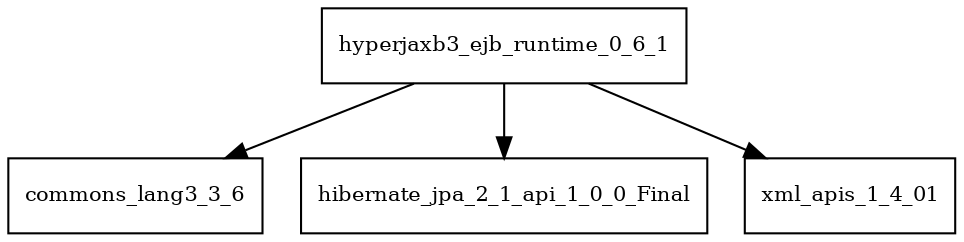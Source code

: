 digraph hyperjaxb3_ejb_runtime_0_6_1_dependencies {
  node [shape = box, fontsize=10.0];
  hyperjaxb3_ejb_runtime_0_6_1 -> commons_lang3_3_6;
  hyperjaxb3_ejb_runtime_0_6_1 -> hibernate_jpa_2_1_api_1_0_0_Final;
  hyperjaxb3_ejb_runtime_0_6_1 -> xml_apis_1_4_01;
}
